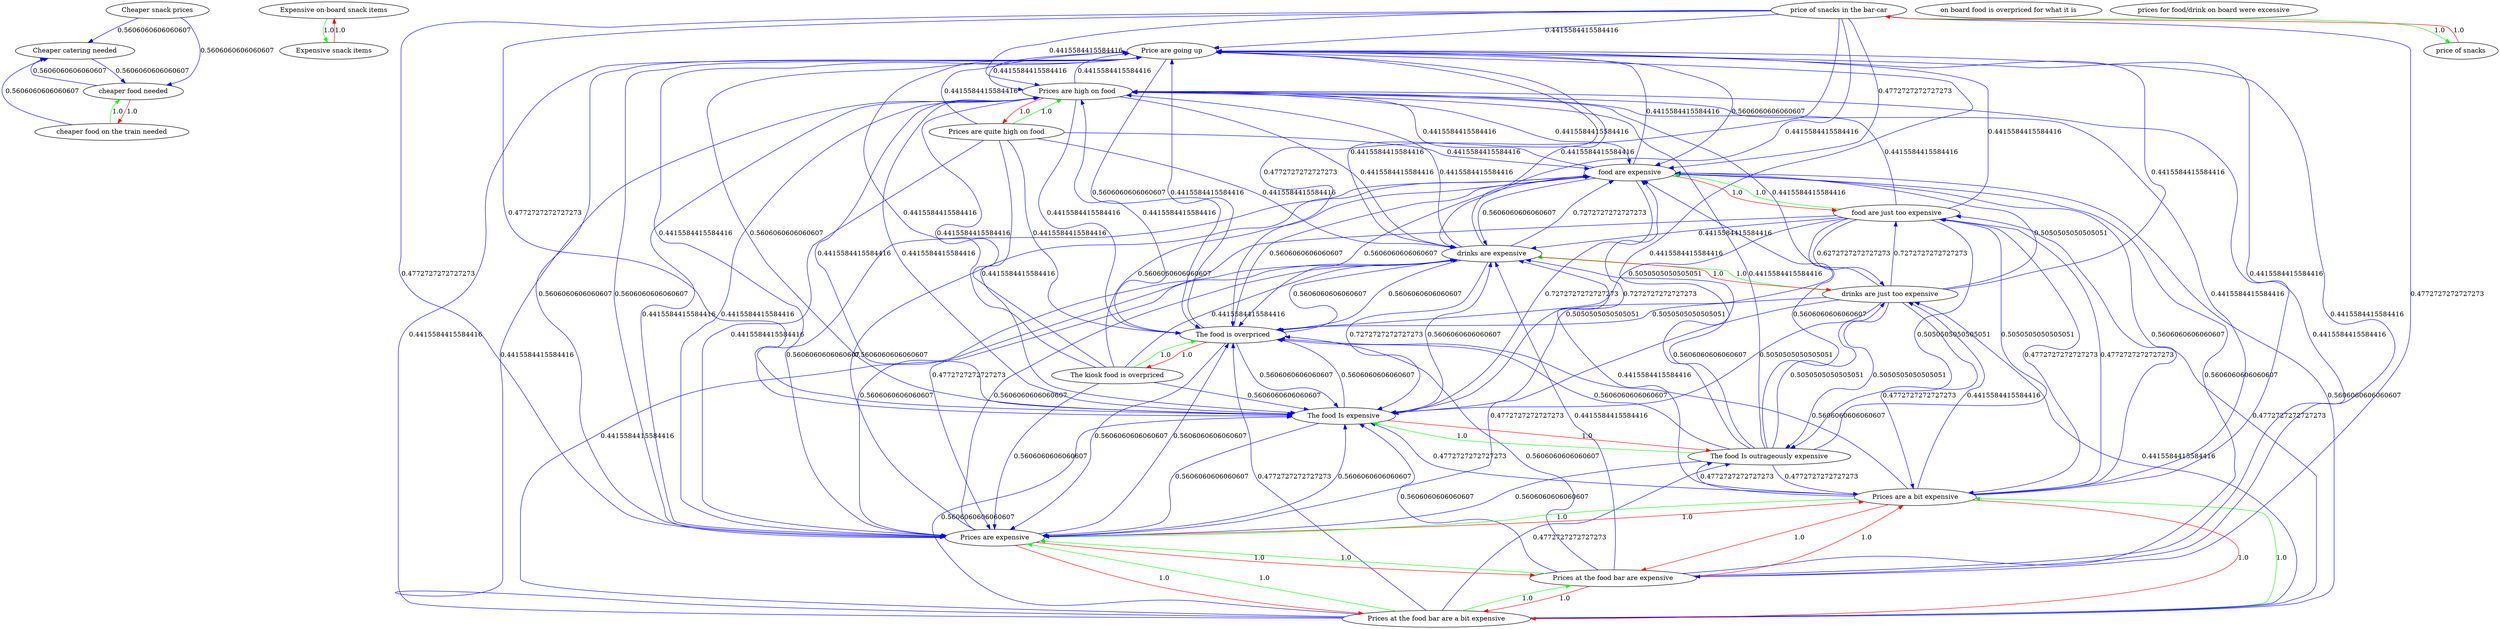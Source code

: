 digraph rawGraph {
"Cheaper catering needed";"Cheaper snack prices";"Expensive on-board snack items";"Expensive snack items";"Price are going up";"Prices are quite high on food";"Prices are high on food";"Prices at the food bar are a bit expensive";"Prices at the food bar are expensive";"Prices are expensive";"Prices are a bit expensive";"The food Is outrageously expensive";"The food Is expensive";"The kiosk food is overpriced";"The food is overpriced";"cheaper food on the train needed";"cheaper food needed";"drinks are just too expensive";"drinks are expensive";"food are just too expensive";"food are expensive";"on board food is overpriced for what it is";"price of snacks in the bar-car";"price of snacks";"prices for food/drink on board were excessive";"Expensive on-board snack items" -> "Expensive snack items" [label=1.0] [color=green]
"Expensive snack items" -> "Expensive on-board snack items" [label=1.0] [color=red]
"Prices are quite high on food" -> "Prices are high on food" [label=1.0] [color=green]
"Prices are high on food" -> "Prices are quite high on food" [label=1.0] [color=red]
"Price are going up" -> "Prices are high on food" [label=0.4415584415584416] [color=blue]
"Prices are high on food" -> "Price are going up" [label=0.4415584415584416] [color=blue]
"Prices at the food bar are a bit expensive" -> "Prices at the food bar are expensive" [label=1.0] [color=green]
"Prices at the food bar are expensive" -> "Prices are expensive" [label=1.0] [color=green]
"Prices at the food bar are a bit expensive" -> "Prices are a bit expensive" [label=1.0] [color=green]
"Prices are a bit expensive" -> "Prices are expensive" [label=1.0] [color=green]
"Prices at the food bar are a bit expensive" -> "Prices are expensive" [label=1.0] [color=green]
"Prices at the food bar are expensive" -> "Prices at the food bar are a bit expensive" [label=1.0] [color=red]
"Prices at the food bar are expensive" -> "Prices are a bit expensive" [label=1.0] [color=red]
"Prices are expensive" -> "Prices at the food bar are a bit expensive" [label=1.0] [color=red]
"Prices are expensive" -> "Prices at the food bar are expensive" [label=1.0] [color=red]
"Prices are expensive" -> "Prices are a bit expensive" [label=1.0] [color=red]
"Prices are a bit expensive" -> "Prices at the food bar are a bit expensive" [label=1.0] [color=red]
"Prices are a bit expensive" -> "Prices at the food bar are expensive" [label=1.0] [color=red]
"Prices are expensive" -> "Prices are high on food" [label=0.4415584415584416] [color=blue]
"Prices are high on food" -> "Prices are expensive" [label=0.4415584415584416] [color=blue]
"Prices are expensive" -> "Price are going up" [label=0.5606060606060607] [color=blue]
"Price are going up" -> "Prices are expensive" [label=0.5606060606060607] [color=blue]
"The food Is outrageously expensive" -> "The food Is expensive" [label=1.0] [color=green]
"The food Is expensive" -> "The food Is outrageously expensive" [label=1.0] [color=red]
"Prices are expensive" -> "The food Is expensive" [label=0.5606060606060607] [color=blue]
"The food Is expensive" -> "Prices are expensive" [label=0.5606060606060607] [color=blue]
"Prices are a bit expensive" -> "The food Is outrageously expensive" [label=0.4772727272727273] [color=blue]
"The food Is outrageously expensive" -> "Prices are a bit expensive" [label=0.4772727272727273] [color=blue]
"The kiosk food is overpriced" -> "The food is overpriced" [label=1.0] [color=green]
"The food is overpriced" -> "The kiosk food is overpriced" [label=1.0] [color=red]
"The food is overpriced" -> "The food Is expensive" [label=0.5606060606060607] [color=blue]
"The food Is expensive" -> "The food is overpriced" [label=0.5606060606060607] [color=blue]
"cheaper food on the train needed" -> "cheaper food needed" [label=1.0] [color=green]
"cheaper food needed" -> "cheaper food on the train needed" [label=1.0] [color=red]
"cheaper food needed" -> "Cheaper catering needed" [label=0.5606060606060607] [color=blue]
"Cheaper catering needed" -> "cheaper food needed" [label=0.5606060606060607] [color=blue]
"Cheaper snack prices" -> "cheaper food needed" [label=0.5606060606060607] [color=blue]
"drinks are just too expensive" -> "drinks are expensive" [label=1.0] [color=green]
"drinks are expensive" -> "drinks are just too expensive" [label=1.0] [color=red]
"drinks are expensive" -> "The food is overpriced" [label=0.5606060606060607] [color=blue]
"The food Is expensive" -> "drinks are expensive" [label=0.5606060606060607] [color=blue]
"drinks are expensive" -> "The food Is expensive" [label=0.7272727272727273] [color=blue]
"drinks are just too expensive" -> "The food Is outrageously expensive" [label=0.5050505050505051] [color=blue]
"Prices are expensive" -> "drinks are expensive" [label=0.5606060606060607] [color=blue]
"drinks are expensive" -> "Prices are expensive" [label=0.5606060606060607] [color=blue]
"food are just too expensive" -> "food are expensive" [label=1.0] [color=green]
"food are expensive" -> "food are just too expensive" [label=1.0] [color=red]
"food are expensive" -> "The food is overpriced" [label=0.5606060606060607] [color=blue]
"The food is overpriced" -> "food are expensive" [label=0.5606060606060607] [color=blue]
"food are expensive" -> "The food Is expensive" [label=0.7272727272727273] [color=blue]
"The food Is expensive" -> "food are expensive" [label=0.7272727272727273] [color=blue]
"The food Is outrageously expensive" -> "food are just too expensive" [label=0.5050505050505051] [color=blue]
"food are just too expensive" -> "The food Is outrageously expensive" [label=0.5050505050505051] [color=blue]
"Prices are expensive" -> "food are expensive" [label=0.5606060606060607] [color=blue]
"food are expensive" -> "Prices are expensive" [label=0.5606060606060607] [color=blue]
"food are expensive" -> "drinks are expensive" [label=0.5606060606060607] [color=blue]
"drinks are expensive" -> "food are expensive" [label=0.7272727272727273] [color=blue]
"drinks are just too expensive" -> "food are just too expensive" [label=0.7272727272727273] [color=blue]
"food are just too expensive" -> "drinks are just too expensive" [label=0.6272727272727273] [color=blue]
"price of snacks in the bar-car" -> "price of snacks" [label=1.0] [color=green]
"price of snacks" -> "price of snacks in the bar-car" [label=1.0] [color=red]
"price of snacks in the bar-car" -> "Prices at the food bar are expensive" [label=0.4772727272727273] [color=blue]
"Cheaper snack prices" -> "Cheaper catering needed" [label=0.5606060606060607] [color=blue]
"Price are going up" -> "The food Is expensive" [label=0.5606060606060607] [color=blue]
"Price are going up" -> "food are expensive" [label=0.5606060606060607] [color=blue]
"Price are going up" -> "drinks are expensive" [label=0.4415584415584416] [color=blue]
"Prices are quite high on food" -> "Prices are expensive" [label=0.4415584415584416] [color=blue]
"Prices are quite high on food" -> "Price are going up" [label=0.4415584415584416] [color=blue]
"Prices are high on food" -> "The food Is expensive" [label=0.4415584415584416] [color=blue]
"Prices are high on food" -> "food are expensive" [label=0.4415584415584416] [color=blue]
"Prices are high on food" -> "drinks are expensive" [label=0.4415584415584416] [color=blue]
"Prices at the food bar are a bit expensive" -> "The food Is expensive" [label=0.5606060606060607] [color=blue]
"Prices at the food bar are a bit expensive" -> "food are expensive" [label=0.5606060606060607] [color=blue]
"Prices at the food bar are a bit expensive" -> "The food Is outrageously expensive" [label=0.4772727272727273] [color=blue]
"Prices at the food bar are a bit expensive" -> "Prices are high on food" [label=0.4415584415584416] [color=blue]
"Prices at the food bar are a bit expensive" -> "Price are going up" [label=0.4415584415584416] [color=blue]
"Prices at the food bar are a bit expensive" -> "drinks are expensive" [label=0.4415584415584416] [color=blue]
"Prices at the food bar are expensive" -> "The food Is expensive" [label=0.5606060606060607] [color=blue]
"Prices at the food bar are expensive" -> "food are expensive" [label=0.5606060606060607] [color=blue]
"Prices at the food bar are expensive" -> "Prices are high on food" [label=0.4415584415584416] [color=blue]
"Prices at the food bar are expensive" -> "Price are going up" [label=0.4415584415584416] [color=blue]
"Prices at the food bar are expensive" -> "drinks are expensive" [label=0.4415584415584416] [color=blue]
"Prices are expensive" -> "The food is overpriced" [label=0.5606060606060607] [color=blue]
"Prices are a bit expensive" -> "The food is overpriced" [label=0.5606060606060607] [color=blue]
"Prices are a bit expensive" -> "food are expensive" [label=0.5606060606060607] [color=blue]
"Prices are a bit expensive" -> "The food Is expensive" [label=0.4772727272727273] [color=blue]
"Prices are a bit expensive" -> "food are just too expensive" [label=0.4772727272727273] [color=blue]
"Prices are a bit expensive" -> "Prices are high on food" [label=0.4415584415584416] [color=blue]
"Prices are a bit expensive" -> "Price are going up" [label=0.4415584415584416] [color=blue]
"Prices are a bit expensive" -> "drinks are expensive" [label=0.4415584415584416] [color=blue]
"The food Is outrageously expensive" -> "The food is overpriced" [label=0.5606060606060607] [color=blue]
"The food Is outrageously expensive" -> "food are expensive" [label=0.5606060606060607] [color=blue]
"The food Is outrageously expensive" -> "Prices are expensive" [label=0.5606060606060607] [color=blue]
"The food Is outrageously expensive" -> "Prices are high on food" [label=0.4415584415584416] [color=blue]
"The food Is outrageously expensive" -> "Price are going up" [label=0.4415584415584416] [color=blue]
"The food Is outrageously expensive" -> "drinks are just too expensive" [label=0.5050505050505051] [color=blue]
"The food Is outrageously expensive" -> "drinks are expensive" [label=0.5606060606060607] [color=blue]
"The food Is expensive" -> "Prices are high on food" [label=0.4415584415584416] [color=blue]
"The food Is expensive" -> "Price are going up" [label=0.4415584415584416] [color=blue]
"The kiosk food is overpriced" -> "The food Is expensive" [label=0.5606060606060607] [color=blue]
"The kiosk food is overpriced" -> "food are expensive" [label=0.5606060606060607] [color=blue]
"The food is overpriced" -> "Prices are expensive" [label=0.5606060606060607] [color=blue]
"The food is overpriced" -> "Prices are high on food" [label=0.4415584415584416] [color=blue]
"The food is overpriced" -> "Price are going up" [label=0.4415584415584416] [color=blue]
"The food is overpriced" -> "drinks are expensive" [label=0.5606060606060607] [color=blue]
"cheaper food on the train needed" -> "Cheaper catering needed" [label=0.5606060606060607] [color=blue]
"drinks are just too expensive" -> "The food is overpriced" [label=0.5050505050505051] [color=blue]
"drinks are just too expensive" -> "The food Is expensive" [label=0.5050505050505051] [color=blue]
"drinks are just too expensive" -> "food are expensive" [label=0.5050505050505051] [color=blue]
"drinks are just too expensive" -> "Prices are a bit expensive" [label=0.4772727272727273] [color=blue]
"drinks are just too expensive" -> "Prices are expensive" [label=0.4772727272727273] [color=blue]
"drinks are just too expensive" -> "Prices are high on food" [label=0.4415584415584416] [color=blue]
"drinks are just too expensive" -> "Price are going up" [label=0.4415584415584416] [color=blue]
"drinks are expensive" -> "Prices are high on food" [label=0.4415584415584416] [color=blue]
"drinks are expensive" -> "Price are going up" [label=0.4415584415584416] [color=blue]
"food are just too expensive" -> "The food is overpriced" [label=0.5050505050505051] [color=blue]
"food are just too expensive" -> "The food Is expensive" [label=0.5050505050505051] [color=blue]
"food are just too expensive" -> "Prices are a bit expensive" [label=0.4772727272727273] [color=blue]
"food are just too expensive" -> "Prices are expensive" [label=0.4772727272727273] [color=blue]
"food are just too expensive" -> "Prices are high on food" [label=0.4415584415584416] [color=blue]
"food are just too expensive" -> "Price are going up" [label=0.4415584415584416] [color=blue]
"food are just too expensive" -> "drinks are expensive" [label=0.4415584415584416] [color=blue]
"food are expensive" -> "Prices are high on food" [label=0.4415584415584416] [color=blue]
"food are expensive" -> "Price are going up" [label=0.4415584415584416] [color=blue]
"price of snacks in the bar-car" -> "The food Is expensive" [label=0.4772727272727273] [color=blue]
"price of snacks in the bar-car" -> "food are expensive" [label=0.4772727272727273] [color=blue]
"price of snacks in the bar-car" -> "Prices are expensive" [label=0.4772727272727273] [color=blue]
"price of snacks in the bar-car" -> "Prices are high on food" [label=0.4415584415584416] [color=blue]
"price of snacks in the bar-car" -> "Price are going up" [label=0.4415584415584416] [color=blue]
"price of snacks in the bar-car" -> "drinks are expensive" [label=0.4415584415584416] [color=blue]
"Price are going up" -> "The food is overpriced" [label=0.5606060606060607] [color=blue]
"Prices are quite high on food" -> "The food is overpriced" [label=0.4415584415584416] [color=blue]
"Prices are quite high on food" -> "The food Is expensive" [label=0.4415584415584416] [color=blue]
"Prices are quite high on food" -> "food are expensive" [label=0.4415584415584416] [color=blue]
"Prices are quite high on food" -> "drinks are expensive" [label=0.4415584415584416] [color=blue]
"Prices are high on food" -> "The food is overpriced" [label=0.4415584415584416] [color=blue]
"Prices at the food bar are a bit expensive" -> "The food is overpriced" [label=0.4772727272727273] [color=blue]
"Prices at the food bar are a bit expensive" -> "food are just too expensive" [label=0.4772727272727273] [color=blue]
"Prices at the food bar are a bit expensive" -> "drinks are just too expensive" [label=0.4415584415584416] [color=blue]
"Prices at the food bar are expensive" -> "The food is overpriced" [label=0.5606060606060607] [color=blue]
"Prices are a bit expensive" -> "drinks are just too expensive" [label=0.4415584415584416] [color=blue]
"The kiosk food is overpriced" -> "Prices are expensive" [label=0.5606060606060607] [color=blue]
"The kiosk food is overpriced" -> "Prices are high on food" [label=0.4415584415584416] [color=blue]
"The kiosk food is overpriced" -> "Price are going up" [label=0.4415584415584416] [color=blue]
"The kiosk food is overpriced" -> "drinks are expensive" [label=0.4415584415584416] [color=blue]
"price of snacks in the bar-car" -> "The food is overpriced" [label=0.4772727272727273] [color=blue]
}